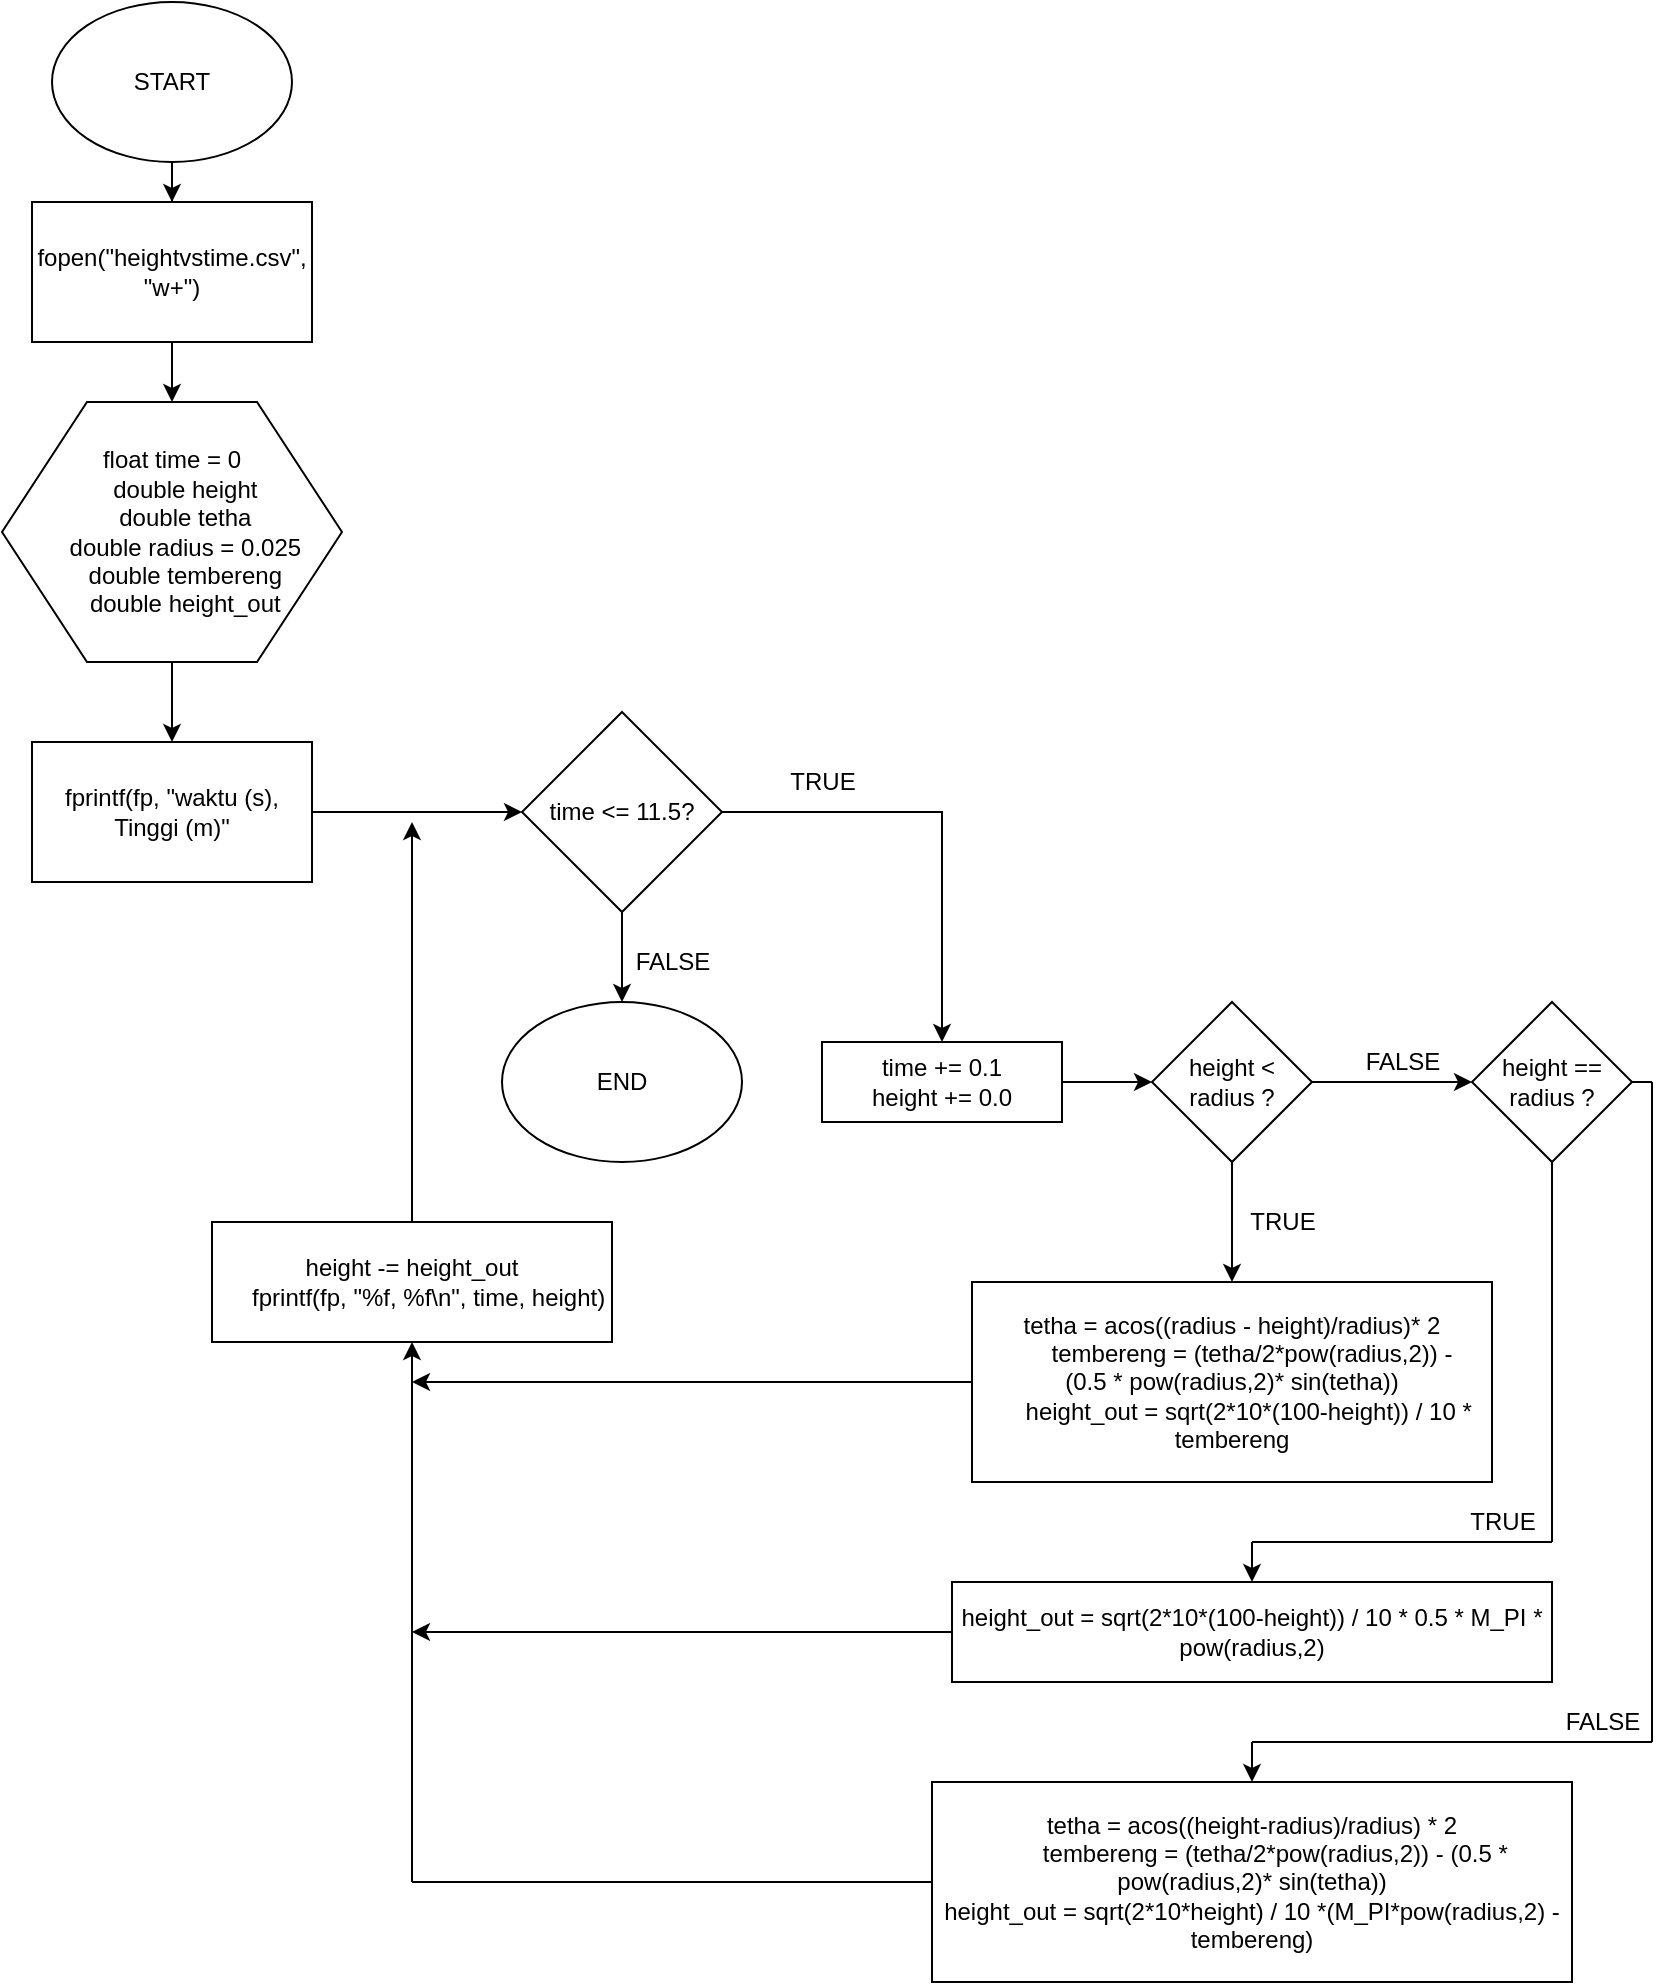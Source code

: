 <mxfile version="12.7.9" type="device"><diagram id="Gg1HuQAqyWN_hZOo1PIS" name="Page-1"><mxGraphModel dx="1612" dy="980" grid="1" gridSize="10" guides="1" tooltips="1" connect="1" arrows="1" fold="1" page="1" pageScale="1" pageWidth="850" pageHeight="1100" math="0" shadow="0"><root><mxCell id="0"/><mxCell id="1" parent="0"/><mxCell id="2JvemnqeytKHLV2sjD0Y-7" value="" style="edgeStyle=orthogonalEdgeStyle;rounded=0;orthogonalLoop=1;jettySize=auto;html=1;" edge="1" parent="1" source="2JvemnqeytKHLV2sjD0Y-1" target="2JvemnqeytKHLV2sjD0Y-2"><mxGeometry relative="1" as="geometry"/></mxCell><mxCell id="2JvemnqeytKHLV2sjD0Y-1" value="START" style="ellipse;whiteSpace=wrap;html=1;" vertex="1" parent="1"><mxGeometry x="40" y="30" width="120" height="80" as="geometry"/></mxCell><mxCell id="2JvemnqeytKHLV2sjD0Y-8" value="" style="edgeStyle=orthogonalEdgeStyle;rounded=0;orthogonalLoop=1;jettySize=auto;html=1;" edge="1" parent="1" source="2JvemnqeytKHLV2sjD0Y-2" target="2JvemnqeytKHLV2sjD0Y-3"><mxGeometry relative="1" as="geometry"/></mxCell><mxCell id="2JvemnqeytKHLV2sjD0Y-2" value="fopen(&quot;heightvstime.csv&quot;, &quot;w+&quot;)" style="rounded=0;whiteSpace=wrap;html=1;" vertex="1" parent="1"><mxGeometry x="30" y="130" width="140" height="70" as="geometry"/></mxCell><mxCell id="2JvemnqeytKHLV2sjD0Y-9" value="" style="edgeStyle=orthogonalEdgeStyle;rounded=0;orthogonalLoop=1;jettySize=auto;html=1;" edge="1" parent="1" source="2JvemnqeytKHLV2sjD0Y-3" target="2JvemnqeytKHLV2sjD0Y-4"><mxGeometry relative="1" as="geometry"/></mxCell><mxCell id="2JvemnqeytKHLV2sjD0Y-3" value="&lt;div&gt;float time = 0&lt;/div&gt;&lt;div&gt;&amp;nbsp; &amp;nbsp; double height&lt;/div&gt;&lt;div&gt;&amp;nbsp; &amp;nbsp; double tetha&lt;/div&gt;&lt;div&gt;&amp;nbsp; &amp;nbsp; double radius = 0.025&lt;/div&gt;&lt;div&gt;&amp;nbsp; &amp;nbsp; double tembereng&lt;/div&gt;&lt;div&gt;&amp;nbsp; &amp;nbsp; double height_out&lt;/div&gt;" style="shape=hexagon;perimeter=hexagonPerimeter2;whiteSpace=wrap;html=1;align=center;" vertex="1" parent="1"><mxGeometry x="15" y="230" width="170" height="130" as="geometry"/></mxCell><mxCell id="2JvemnqeytKHLV2sjD0Y-10" value="" style="edgeStyle=orthogonalEdgeStyle;rounded=0;orthogonalLoop=1;jettySize=auto;html=1;" edge="1" parent="1" source="2JvemnqeytKHLV2sjD0Y-4" target="2JvemnqeytKHLV2sjD0Y-5"><mxGeometry relative="1" as="geometry"/></mxCell><mxCell id="2JvemnqeytKHLV2sjD0Y-4" value="fprintf(fp, &quot;waktu (s), Tinggi (m)&quot;" style="rounded=0;whiteSpace=wrap;html=1;" vertex="1" parent="1"><mxGeometry x="30" y="400" width="140" height="70" as="geometry"/></mxCell><mxCell id="2JvemnqeytKHLV2sjD0Y-32" value="" style="edgeStyle=orthogonalEdgeStyle;rounded=0;orthogonalLoop=1;jettySize=auto;html=1;" edge="1" parent="1" source="2JvemnqeytKHLV2sjD0Y-5" target="2JvemnqeytKHLV2sjD0Y-31"><mxGeometry relative="1" as="geometry"/></mxCell><mxCell id="2JvemnqeytKHLV2sjD0Y-5" value="time &amp;lt;= 11.5?" style="rhombus;whiteSpace=wrap;html=1;align=center;" vertex="1" parent="1"><mxGeometry x="275" y="385" width="100" height="100" as="geometry"/></mxCell><mxCell id="2JvemnqeytKHLV2sjD0Y-13" value="" style="endArrow=classic;html=1;exitX=0.5;exitY=1;exitDx=0;exitDy=0;entryX=0.5;entryY=0;entryDx=0;entryDy=0;" edge="1" parent="1" source="2JvemnqeytKHLV2sjD0Y-5" target="2JvemnqeytKHLV2sjD0Y-16"><mxGeometry width="50" height="50" relative="1" as="geometry"><mxPoint x="120" y="650" as="sourcePoint"/><mxPoint x="100" y="640" as="targetPoint"/></mxGeometry></mxCell><mxCell id="2JvemnqeytKHLV2sjD0Y-14" value="FALSE" style="text;html=1;align=center;verticalAlign=middle;resizable=0;points=[];autosize=1;" vertex="1" parent="1"><mxGeometry x="325" y="500" width="50" height="20" as="geometry"/></mxCell><mxCell id="2JvemnqeytKHLV2sjD0Y-16" value="END" style="ellipse;whiteSpace=wrap;html=1;align=center;" vertex="1" parent="1"><mxGeometry x="265" y="530" width="120" height="80" as="geometry"/></mxCell><mxCell id="2JvemnqeytKHLV2sjD0Y-23" value="TRUE" style="text;html=1;align=center;verticalAlign=middle;resizable=0;points=[];autosize=1;" vertex="1" parent="1"><mxGeometry x="400" y="410" width="50" height="20" as="geometry"/></mxCell><mxCell id="2JvemnqeytKHLV2sjD0Y-31" value="time += 0.1&lt;br&gt;height += 0.0" style="rounded=0;whiteSpace=wrap;html=1;align=center;" vertex="1" parent="1"><mxGeometry x="425" y="550" width="120" height="40" as="geometry"/></mxCell><mxCell id="2JvemnqeytKHLV2sjD0Y-35" value="" style="edgeStyle=orthogonalEdgeStyle;rounded=0;orthogonalLoop=1;jettySize=auto;html=1;" edge="1" parent="1" source="2JvemnqeytKHLV2sjD0Y-33" target="2JvemnqeytKHLV2sjD0Y-34"><mxGeometry relative="1" as="geometry"/></mxCell><mxCell id="2JvemnqeytKHLV2sjD0Y-49" value="" style="edgeStyle=orthogonalEdgeStyle;rounded=0;orthogonalLoop=1;jettySize=auto;html=1;" edge="1" parent="1" source="2JvemnqeytKHLV2sjD0Y-33" target="2JvemnqeytKHLV2sjD0Y-46"><mxGeometry relative="1" as="geometry"/></mxCell><mxCell id="2JvemnqeytKHLV2sjD0Y-33" value="height &amp;lt; radius ?" style="rhombus;whiteSpace=wrap;html=1;align=center;" vertex="1" parent="1"><mxGeometry x="590" y="530" width="80" height="80" as="geometry"/></mxCell><mxCell id="2JvemnqeytKHLV2sjD0Y-34" value="&lt;div&gt;tetha = acos((radius - height)/radius)* 2&lt;/div&gt;&lt;div&gt;&amp;nbsp; &amp;nbsp; &amp;nbsp; &amp;nbsp;tembereng = (tetha/2*pow(radius,2)) -&amp;nbsp;&lt;/div&gt;&lt;div&gt;(0.5 * pow(radius,2)* sin(tetha))&lt;/div&gt;&lt;div&gt;&amp;nbsp; &amp;nbsp; &amp;nbsp;height_out = sqrt(2*10*(100-height)) / 10 * tembereng&lt;/div&gt;" style="rounded=0;whiteSpace=wrap;html=1;align=center;" vertex="1" parent="1"><mxGeometry x="500" y="670" width="260" height="100" as="geometry"/></mxCell><mxCell id="2JvemnqeytKHLV2sjD0Y-36" value="TRUE" style="text;html=1;align=center;verticalAlign=middle;resizable=0;points=[];autosize=1;" vertex="1" parent="1"><mxGeometry x="630" y="630" width="50" height="20" as="geometry"/></mxCell><mxCell id="2JvemnqeytKHLV2sjD0Y-39" value="" style="endArrow=classic;html=1;exitX=1;exitY=0.5;exitDx=0;exitDy=0;entryX=0;entryY=0.5;entryDx=0;entryDy=0;" edge="1" parent="1" source="2JvemnqeytKHLV2sjD0Y-31" target="2JvemnqeytKHLV2sjD0Y-33"><mxGeometry width="50" height="50" relative="1" as="geometry"><mxPoint x="360" y="600" as="sourcePoint"/><mxPoint x="410" y="550" as="targetPoint"/></mxGeometry></mxCell><mxCell id="2JvemnqeytKHLV2sjD0Y-46" value="height == radius ?" style="rhombus;whiteSpace=wrap;html=1;align=center;" vertex="1" parent="1"><mxGeometry x="750" y="530" width="80" height="80" as="geometry"/></mxCell><mxCell id="2JvemnqeytKHLV2sjD0Y-47" value="height_out = sqrt(2*10*(100-height)) / 10 * 0.5 * M_PI * pow(radius,2)" style="rounded=0;whiteSpace=wrap;html=1;align=center;" vertex="1" parent="1"><mxGeometry x="490" y="820" width="300" height="50" as="geometry"/></mxCell><mxCell id="2JvemnqeytKHLV2sjD0Y-48" value="&lt;div&gt;tetha = acos((height-radius)/radius) * 2&lt;/div&gt;&lt;div&gt;&amp;nbsp; &amp;nbsp; &amp;nbsp; &amp;nbsp;tembereng = (tetha/2*pow(radius,2)) - (0.5 * pow(radius,2)* sin(tetha))&lt;/div&gt;&lt;div&gt;&lt;span&gt;height_out = sqrt(2*10*height) / 10 *(M_PI*pow(radius,2) - tembereng)&lt;/span&gt;&lt;/div&gt;" style="rounded=0;whiteSpace=wrap;html=1;align=center;" vertex="1" parent="1"><mxGeometry x="480" y="920" width="320" height="100" as="geometry"/></mxCell><mxCell id="2JvemnqeytKHLV2sjD0Y-50" value="FALSE" style="text;html=1;align=center;verticalAlign=middle;resizable=0;points=[];autosize=1;" vertex="1" parent="1"><mxGeometry x="690" y="550" width="50" height="20" as="geometry"/></mxCell><mxCell id="2JvemnqeytKHLV2sjD0Y-51" value="" style="endArrow=none;html=1;entryX=0.5;entryY=1;entryDx=0;entryDy=0;" edge="1" parent="1" target="2JvemnqeytKHLV2sjD0Y-46"><mxGeometry width="50" height="50" relative="1" as="geometry"><mxPoint x="790" y="800" as="sourcePoint"/><mxPoint x="830" y="650" as="targetPoint"/></mxGeometry></mxCell><mxCell id="2JvemnqeytKHLV2sjD0Y-52" value="" style="endArrow=none;html=1;" edge="1" parent="1"><mxGeometry width="50" height="50" relative="1" as="geometry"><mxPoint x="640" y="800" as="sourcePoint"/><mxPoint x="790" y="800" as="targetPoint"/></mxGeometry></mxCell><mxCell id="2JvemnqeytKHLV2sjD0Y-53" value="" style="endArrow=classic;html=1;entryX=0.5;entryY=0;entryDx=0;entryDy=0;" edge="1" parent="1" target="2JvemnqeytKHLV2sjD0Y-47"><mxGeometry width="50" height="50" relative="1" as="geometry"><mxPoint x="640" y="800" as="sourcePoint"/><mxPoint x="660" y="770" as="targetPoint"/></mxGeometry></mxCell><mxCell id="2JvemnqeytKHLV2sjD0Y-54" value="TRUE" style="text;html=1;align=center;verticalAlign=middle;resizable=0;points=[];autosize=1;" vertex="1" parent="1"><mxGeometry x="740" y="780" width="50" height="20" as="geometry"/></mxCell><mxCell id="2JvemnqeytKHLV2sjD0Y-57" value="" style="endArrow=none;html=1;entryX=1;entryY=0.5;entryDx=0;entryDy=0;" edge="1" parent="1" target="2JvemnqeytKHLV2sjD0Y-46"><mxGeometry width="50" height="50" relative="1" as="geometry"><mxPoint x="840" y="570" as="sourcePoint"/><mxPoint x="850" y="630" as="targetPoint"/><Array as="points"/></mxGeometry></mxCell><mxCell id="2JvemnqeytKHLV2sjD0Y-58" value="" style="endArrow=none;html=1;" edge="1" parent="1"><mxGeometry width="50" height="50" relative="1" as="geometry"><mxPoint x="840" y="900" as="sourcePoint"/><mxPoint x="840" y="570" as="targetPoint"/></mxGeometry></mxCell><mxCell id="2JvemnqeytKHLV2sjD0Y-59" value="" style="endArrow=none;html=1;" edge="1" parent="1"><mxGeometry width="50" height="50" relative="1" as="geometry"><mxPoint x="640" y="900" as="sourcePoint"/><mxPoint x="840" y="900" as="targetPoint"/></mxGeometry></mxCell><mxCell id="2JvemnqeytKHLV2sjD0Y-60" value="" style="endArrow=classic;html=1;entryX=0.5;entryY=0;entryDx=0;entryDy=0;" edge="1" parent="1" target="2JvemnqeytKHLV2sjD0Y-48"><mxGeometry width="50" height="50" relative="1" as="geometry"><mxPoint x="640" y="900" as="sourcePoint"/><mxPoint x="637" y="920" as="targetPoint"/></mxGeometry></mxCell><mxCell id="2JvemnqeytKHLV2sjD0Y-63" value="FALSE" style="text;html=1;align=center;verticalAlign=middle;resizable=0;points=[];autosize=1;" vertex="1" parent="1"><mxGeometry x="790" y="880" width="50" height="20" as="geometry"/></mxCell><mxCell id="2JvemnqeytKHLV2sjD0Y-65" value="&lt;div&gt;height -= height_out&lt;/div&gt;&lt;div&gt;&amp;nbsp; &amp;nbsp; &amp;nbsp;fprintf(fp, &quot;%f, %f\n&quot;, time, height)&lt;/div&gt;" style="rounded=0;whiteSpace=wrap;html=1;align=center;" vertex="1" parent="1"><mxGeometry x="120" y="640" width="200" height="60" as="geometry"/></mxCell><mxCell id="2JvemnqeytKHLV2sjD0Y-66" value="" style="endArrow=classic;html=1;entryX=0.5;entryY=1;entryDx=0;entryDy=0;" edge="1" parent="1" target="2JvemnqeytKHLV2sjD0Y-65"><mxGeometry width="50" height="50" relative="1" as="geometry"><mxPoint x="220" y="970" as="sourcePoint"/><mxPoint x="400" y="800" as="targetPoint"/></mxGeometry></mxCell><mxCell id="2JvemnqeytKHLV2sjD0Y-69" value="" style="endArrow=none;html=1;entryX=0;entryY=0.5;entryDx=0;entryDy=0;" edge="1" parent="1" target="2JvemnqeytKHLV2sjD0Y-48"><mxGeometry width="50" height="50" relative="1" as="geometry"><mxPoint x="220" y="970" as="sourcePoint"/><mxPoint x="460" y="950" as="targetPoint"/></mxGeometry></mxCell><mxCell id="2JvemnqeytKHLV2sjD0Y-73" value="" style="endArrow=classic;html=1;exitX=0;exitY=0.5;exitDx=0;exitDy=0;" edge="1" parent="1" source="2JvemnqeytKHLV2sjD0Y-47"><mxGeometry width="50" height="50" relative="1" as="geometry"><mxPoint x="400" y="860" as="sourcePoint"/><mxPoint x="220" y="845" as="targetPoint"/></mxGeometry></mxCell><mxCell id="2JvemnqeytKHLV2sjD0Y-74" value="" style="endArrow=classic;html=1;exitX=0;exitY=0.5;exitDx=0;exitDy=0;" edge="1" parent="1" source="2JvemnqeytKHLV2sjD0Y-34"><mxGeometry width="50" height="50" relative="1" as="geometry"><mxPoint x="420" y="760" as="sourcePoint"/><mxPoint x="220" y="720" as="targetPoint"/></mxGeometry></mxCell><mxCell id="2JvemnqeytKHLV2sjD0Y-83" value="" style="endArrow=classic;html=1;exitX=0.5;exitY=0;exitDx=0;exitDy=0;" edge="1" parent="1" source="2JvemnqeytKHLV2sjD0Y-65"><mxGeometry width="50" height="50" relative="1" as="geometry"><mxPoint x="220" y="590" as="sourcePoint"/><mxPoint x="220" y="440" as="targetPoint"/></mxGeometry></mxCell></root></mxGraphModel></diagram></mxfile>